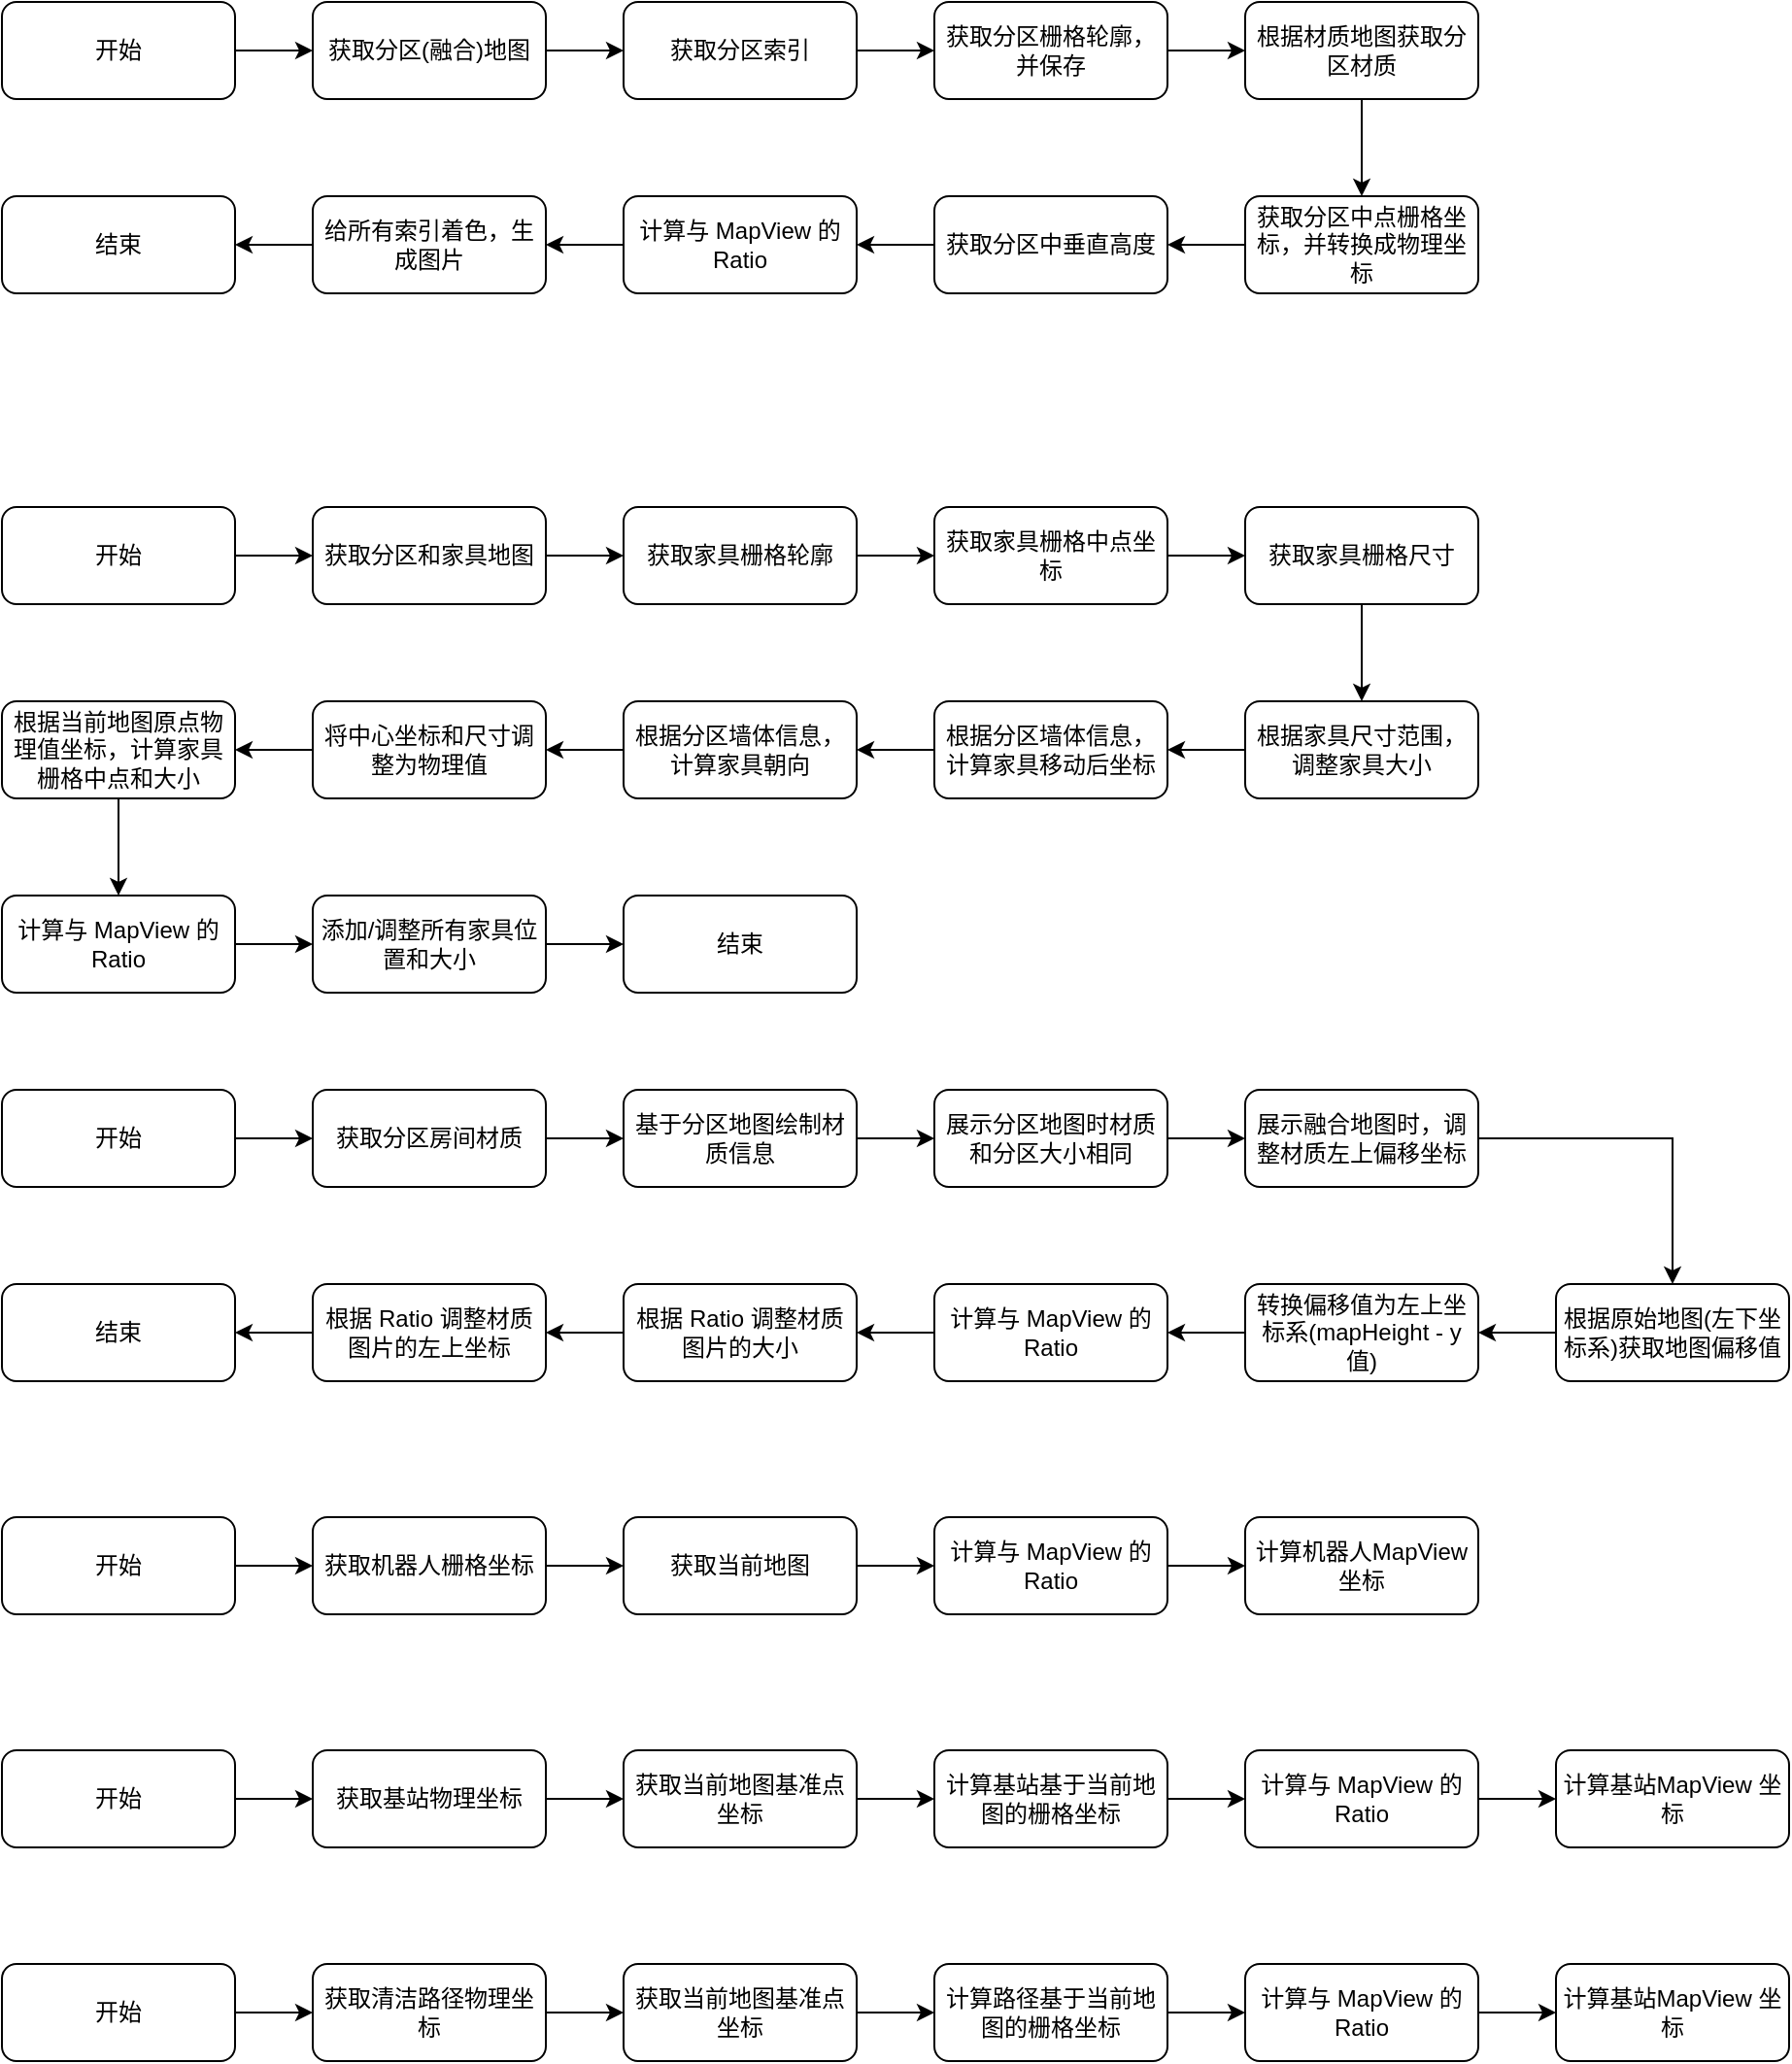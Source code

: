 <mxfile version="21.0.6" type="github">
  <diagram name="第 1 页" id="EZ3omXRqI6BgTh0jrViY">
    <mxGraphModel dx="1434" dy="827" grid="1" gridSize="10" guides="1" tooltips="1" connect="1" arrows="1" fold="1" page="1" pageScale="1" pageWidth="1100" pageHeight="850" math="0" shadow="0">
      <root>
        <mxCell id="0" />
        <mxCell id="1" parent="0" />
        <mxCell id="BJKhWO87G6aF2TpkqISf-27" style="edgeStyle=orthogonalEdgeStyle;rounded=0;orthogonalLoop=1;jettySize=auto;html=1;exitX=1;exitY=0.5;exitDx=0;exitDy=0;" edge="1" parent="1" source="BJKhWO87G6aF2TpkqISf-1" target="BJKhWO87G6aF2TpkqISf-2">
          <mxGeometry relative="1" as="geometry" />
        </mxCell>
        <mxCell id="BJKhWO87G6aF2TpkqISf-1" value="开始" style="rounded=1;whiteSpace=wrap;html=1;" vertex="1" parent="1">
          <mxGeometry x="40" y="60" width="120" height="50" as="geometry" />
        </mxCell>
        <mxCell id="BJKhWO87G6aF2TpkqISf-18" style="edgeStyle=orthogonalEdgeStyle;rounded=0;orthogonalLoop=1;jettySize=auto;html=1;exitX=1;exitY=0.5;exitDx=0;exitDy=0;" edge="1" parent="1" source="BJKhWO87G6aF2TpkqISf-2" target="BJKhWO87G6aF2TpkqISf-17">
          <mxGeometry relative="1" as="geometry" />
        </mxCell>
        <mxCell id="BJKhWO87G6aF2TpkqISf-2" value="获取分区(融合)地图" style="rounded=1;whiteSpace=wrap;html=1;" vertex="1" parent="1">
          <mxGeometry x="200" y="60" width="120" height="50" as="geometry" />
        </mxCell>
        <mxCell id="BJKhWO87G6aF2TpkqISf-34" style="edgeStyle=orthogonalEdgeStyle;rounded=0;orthogonalLoop=1;jettySize=auto;html=1;exitX=1;exitY=0.5;exitDx=0;exitDy=0;" edge="1" parent="1" source="BJKhWO87G6aF2TpkqISf-17" target="BJKhWO87G6aF2TpkqISf-19">
          <mxGeometry relative="1" as="geometry" />
        </mxCell>
        <mxCell id="BJKhWO87G6aF2TpkqISf-17" value="获取分区索引" style="rounded=1;whiteSpace=wrap;html=1;" vertex="1" parent="1">
          <mxGeometry x="360" y="60" width="120" height="50" as="geometry" />
        </mxCell>
        <mxCell id="BJKhWO87G6aF2TpkqISf-35" style="edgeStyle=orthogonalEdgeStyle;rounded=0;orthogonalLoop=1;jettySize=auto;html=1;exitX=1;exitY=0.5;exitDx=0;exitDy=0;" edge="1" parent="1" source="BJKhWO87G6aF2TpkqISf-19" target="BJKhWO87G6aF2TpkqISf-21">
          <mxGeometry relative="1" as="geometry" />
        </mxCell>
        <mxCell id="BJKhWO87G6aF2TpkqISf-19" value="获取分区栅格轮廓，并保存" style="rounded=1;whiteSpace=wrap;html=1;" vertex="1" parent="1">
          <mxGeometry x="520" y="60" width="120" height="50" as="geometry" />
        </mxCell>
        <mxCell id="BJKhWO87G6aF2TpkqISf-36" style="edgeStyle=orthogonalEdgeStyle;rounded=0;orthogonalLoop=1;jettySize=auto;html=1;exitX=0.5;exitY=1;exitDx=0;exitDy=0;entryX=0.5;entryY=0;entryDx=0;entryDy=0;" edge="1" parent="1" source="BJKhWO87G6aF2TpkqISf-21" target="BJKhWO87G6aF2TpkqISf-23">
          <mxGeometry relative="1" as="geometry" />
        </mxCell>
        <mxCell id="BJKhWO87G6aF2TpkqISf-21" value="根据材质地图获取分区材质" style="rounded=1;whiteSpace=wrap;html=1;" vertex="1" parent="1">
          <mxGeometry x="680" y="60" width="120" height="50" as="geometry" />
        </mxCell>
        <mxCell id="BJKhWO87G6aF2TpkqISf-37" style="edgeStyle=orthogonalEdgeStyle;rounded=0;orthogonalLoop=1;jettySize=auto;html=1;exitX=0;exitY=0.5;exitDx=0;exitDy=0;entryX=1;entryY=0.5;entryDx=0;entryDy=0;" edge="1" parent="1" source="BJKhWO87G6aF2TpkqISf-23" target="BJKhWO87G6aF2TpkqISf-24">
          <mxGeometry relative="1" as="geometry" />
        </mxCell>
        <mxCell id="BJKhWO87G6aF2TpkqISf-23" value="获取分区中点栅格坐标，并转换成物理坐标" style="rounded=1;whiteSpace=wrap;html=1;" vertex="1" parent="1">
          <mxGeometry x="680" y="160" width="120" height="50" as="geometry" />
        </mxCell>
        <mxCell id="BJKhWO87G6aF2TpkqISf-38" style="edgeStyle=orthogonalEdgeStyle;rounded=0;orthogonalLoop=1;jettySize=auto;html=1;exitX=0;exitY=0.5;exitDx=0;exitDy=0;entryX=1;entryY=0.5;entryDx=0;entryDy=0;" edge="1" parent="1" source="BJKhWO87G6aF2TpkqISf-24" target="BJKhWO87G6aF2TpkqISf-31">
          <mxGeometry relative="1" as="geometry" />
        </mxCell>
        <mxCell id="BJKhWO87G6aF2TpkqISf-24" value="获取分区中垂直高度" style="rounded=1;whiteSpace=wrap;html=1;" vertex="1" parent="1">
          <mxGeometry x="520" y="160" width="120" height="50" as="geometry" />
        </mxCell>
        <mxCell id="BJKhWO87G6aF2TpkqISf-30" value="结束" style="rounded=1;whiteSpace=wrap;html=1;" vertex="1" parent="1">
          <mxGeometry x="40" y="160" width="120" height="50" as="geometry" />
        </mxCell>
        <mxCell id="BJKhWO87G6aF2TpkqISf-39" style="edgeStyle=orthogonalEdgeStyle;rounded=0;orthogonalLoop=1;jettySize=auto;html=1;exitX=0;exitY=0.5;exitDx=0;exitDy=0;entryX=1;entryY=0.5;entryDx=0;entryDy=0;" edge="1" parent="1" source="BJKhWO87G6aF2TpkqISf-31" target="BJKhWO87G6aF2TpkqISf-32">
          <mxGeometry relative="1" as="geometry" />
        </mxCell>
        <mxCell id="BJKhWO87G6aF2TpkqISf-31" value="计算与 MapView 的 Ratio" style="rounded=1;whiteSpace=wrap;html=1;" vertex="1" parent="1">
          <mxGeometry x="360" y="160" width="120" height="50" as="geometry" />
        </mxCell>
        <mxCell id="BJKhWO87G6aF2TpkqISf-40" style="edgeStyle=orthogonalEdgeStyle;rounded=0;orthogonalLoop=1;jettySize=auto;html=1;exitX=0;exitY=0.5;exitDx=0;exitDy=0;entryX=1;entryY=0.5;entryDx=0;entryDy=0;" edge="1" parent="1" source="BJKhWO87G6aF2TpkqISf-32" target="BJKhWO87G6aF2TpkqISf-30">
          <mxGeometry relative="1" as="geometry" />
        </mxCell>
        <mxCell id="BJKhWO87G6aF2TpkqISf-32" value="给所有索引着色，生成图片" style="rounded=1;whiteSpace=wrap;html=1;" vertex="1" parent="1">
          <mxGeometry x="200" y="160" width="120" height="50" as="geometry" />
        </mxCell>
        <mxCell id="BJKhWO87G6aF2TpkqISf-41" style="edgeStyle=orthogonalEdgeStyle;rounded=0;orthogonalLoop=1;jettySize=auto;html=1;exitX=1;exitY=0.5;exitDx=0;exitDy=0;" edge="1" parent="1" source="BJKhWO87G6aF2TpkqISf-42" target="BJKhWO87G6aF2TpkqISf-44">
          <mxGeometry relative="1" as="geometry" />
        </mxCell>
        <mxCell id="BJKhWO87G6aF2TpkqISf-42" value="开始" style="rounded=1;whiteSpace=wrap;html=1;" vertex="1" parent="1">
          <mxGeometry x="40" y="320" width="120" height="50" as="geometry" />
        </mxCell>
        <mxCell id="BJKhWO87G6aF2TpkqISf-43" style="edgeStyle=orthogonalEdgeStyle;rounded=0;orthogonalLoop=1;jettySize=auto;html=1;exitX=1;exitY=0.5;exitDx=0;exitDy=0;" edge="1" parent="1" source="BJKhWO87G6aF2TpkqISf-44" target="BJKhWO87G6aF2TpkqISf-46">
          <mxGeometry relative="1" as="geometry" />
        </mxCell>
        <mxCell id="BJKhWO87G6aF2TpkqISf-44" value="获取分区和家具地图" style="rounded=1;whiteSpace=wrap;html=1;" vertex="1" parent="1">
          <mxGeometry x="200" y="320" width="120" height="50" as="geometry" />
        </mxCell>
        <mxCell id="BJKhWO87G6aF2TpkqISf-45" style="edgeStyle=orthogonalEdgeStyle;rounded=0;orthogonalLoop=1;jettySize=auto;html=1;exitX=1;exitY=0.5;exitDx=0;exitDy=0;" edge="1" parent="1" source="BJKhWO87G6aF2TpkqISf-46" target="BJKhWO87G6aF2TpkqISf-48">
          <mxGeometry relative="1" as="geometry" />
        </mxCell>
        <mxCell id="BJKhWO87G6aF2TpkqISf-46" value="获取家具栅格轮廓" style="rounded=1;whiteSpace=wrap;html=1;" vertex="1" parent="1">
          <mxGeometry x="360" y="320" width="120" height="50" as="geometry" />
        </mxCell>
        <mxCell id="BJKhWO87G6aF2TpkqISf-47" style="edgeStyle=orthogonalEdgeStyle;rounded=0;orthogonalLoop=1;jettySize=auto;html=1;exitX=1;exitY=0.5;exitDx=0;exitDy=0;" edge="1" parent="1" source="BJKhWO87G6aF2TpkqISf-48" target="BJKhWO87G6aF2TpkqISf-50">
          <mxGeometry relative="1" as="geometry" />
        </mxCell>
        <mxCell id="BJKhWO87G6aF2TpkqISf-48" value="获取家具栅格中点坐标" style="rounded=1;whiteSpace=wrap;html=1;" vertex="1" parent="1">
          <mxGeometry x="520" y="320" width="120" height="50" as="geometry" />
        </mxCell>
        <mxCell id="BJKhWO87G6aF2TpkqISf-49" style="edgeStyle=orthogonalEdgeStyle;rounded=0;orthogonalLoop=1;jettySize=auto;html=1;exitX=0.5;exitY=1;exitDx=0;exitDy=0;entryX=0.5;entryY=0;entryDx=0;entryDy=0;" edge="1" parent="1" source="BJKhWO87G6aF2TpkqISf-50" target="BJKhWO87G6aF2TpkqISf-52">
          <mxGeometry relative="1" as="geometry" />
        </mxCell>
        <mxCell id="BJKhWO87G6aF2TpkqISf-50" value="获取家具栅格尺寸" style="rounded=1;whiteSpace=wrap;html=1;" vertex="1" parent="1">
          <mxGeometry x="680" y="320" width="120" height="50" as="geometry" />
        </mxCell>
        <mxCell id="BJKhWO87G6aF2TpkqISf-51" style="edgeStyle=orthogonalEdgeStyle;rounded=0;orthogonalLoop=1;jettySize=auto;html=1;exitX=0;exitY=0.5;exitDx=0;exitDy=0;entryX=1;entryY=0.5;entryDx=0;entryDy=0;" edge="1" parent="1" source="BJKhWO87G6aF2TpkqISf-52" target="BJKhWO87G6aF2TpkqISf-54">
          <mxGeometry relative="1" as="geometry" />
        </mxCell>
        <mxCell id="BJKhWO87G6aF2TpkqISf-52" value="根据家具尺寸范围，调整家具大小" style="rounded=1;whiteSpace=wrap;html=1;" vertex="1" parent="1">
          <mxGeometry x="680" y="420" width="120" height="50" as="geometry" />
        </mxCell>
        <mxCell id="BJKhWO87G6aF2TpkqISf-53" style="edgeStyle=orthogonalEdgeStyle;rounded=0;orthogonalLoop=1;jettySize=auto;html=1;exitX=0;exitY=0.5;exitDx=0;exitDy=0;entryX=1;entryY=0.5;entryDx=0;entryDy=0;" edge="1" parent="1" source="BJKhWO87G6aF2TpkqISf-54" target="BJKhWO87G6aF2TpkqISf-57">
          <mxGeometry relative="1" as="geometry" />
        </mxCell>
        <mxCell id="BJKhWO87G6aF2TpkqISf-54" value="根据分区墙体信息，计算家具移动后坐标" style="rounded=1;whiteSpace=wrap;html=1;" vertex="1" parent="1">
          <mxGeometry x="520" y="420" width="120" height="50" as="geometry" />
        </mxCell>
        <mxCell id="BJKhWO87G6aF2TpkqISf-61" style="edgeStyle=orthogonalEdgeStyle;rounded=0;orthogonalLoop=1;jettySize=auto;html=1;exitX=0.5;exitY=1;exitDx=0;exitDy=0;entryX=0.5;entryY=0;entryDx=0;entryDy=0;" edge="1" parent="1" source="BJKhWO87G6aF2TpkqISf-55" target="BJKhWO87G6aF2TpkqISf-60">
          <mxGeometry relative="1" as="geometry" />
        </mxCell>
        <mxCell id="BJKhWO87G6aF2TpkqISf-55" value="根据当前地图原点物理值坐标，计算家具栅格中点和大小" style="rounded=1;whiteSpace=wrap;html=1;" vertex="1" parent="1">
          <mxGeometry x="40" y="420" width="120" height="50" as="geometry" />
        </mxCell>
        <mxCell id="BJKhWO87G6aF2TpkqISf-56" style="edgeStyle=orthogonalEdgeStyle;rounded=0;orthogonalLoop=1;jettySize=auto;html=1;exitX=0;exitY=0.5;exitDx=0;exitDy=0;entryX=1;entryY=0.5;entryDx=0;entryDy=0;" edge="1" parent="1" source="BJKhWO87G6aF2TpkqISf-57" target="BJKhWO87G6aF2TpkqISf-59">
          <mxGeometry relative="1" as="geometry" />
        </mxCell>
        <mxCell id="BJKhWO87G6aF2TpkqISf-57" value="根据分区墙体信息，计算家具朝向" style="rounded=1;whiteSpace=wrap;html=1;" vertex="1" parent="1">
          <mxGeometry x="360" y="420" width="120" height="50" as="geometry" />
        </mxCell>
        <mxCell id="BJKhWO87G6aF2TpkqISf-58" style="edgeStyle=orthogonalEdgeStyle;rounded=0;orthogonalLoop=1;jettySize=auto;html=1;exitX=0;exitY=0.5;exitDx=0;exitDy=0;entryX=1;entryY=0.5;entryDx=0;entryDy=0;" edge="1" parent="1" source="BJKhWO87G6aF2TpkqISf-59" target="BJKhWO87G6aF2TpkqISf-55">
          <mxGeometry relative="1" as="geometry" />
        </mxCell>
        <mxCell id="BJKhWO87G6aF2TpkqISf-59" value="将中心坐标和尺寸调整为物理值" style="rounded=1;whiteSpace=wrap;html=1;" vertex="1" parent="1">
          <mxGeometry x="200" y="420" width="120" height="50" as="geometry" />
        </mxCell>
        <mxCell id="BJKhWO87G6aF2TpkqISf-63" style="edgeStyle=orthogonalEdgeStyle;rounded=0;orthogonalLoop=1;jettySize=auto;html=1;exitX=1;exitY=0.5;exitDx=0;exitDy=0;" edge="1" parent="1" source="BJKhWO87G6aF2TpkqISf-60" target="BJKhWO87G6aF2TpkqISf-62">
          <mxGeometry relative="1" as="geometry" />
        </mxCell>
        <mxCell id="BJKhWO87G6aF2TpkqISf-60" value="计算与 MapView 的 Ratio" style="rounded=1;whiteSpace=wrap;html=1;" vertex="1" parent="1">
          <mxGeometry x="40" y="520" width="120" height="50" as="geometry" />
        </mxCell>
        <mxCell id="BJKhWO87G6aF2TpkqISf-65" style="edgeStyle=orthogonalEdgeStyle;rounded=0;orthogonalLoop=1;jettySize=auto;html=1;exitX=1;exitY=0.5;exitDx=0;exitDy=0;entryX=0;entryY=0.5;entryDx=0;entryDy=0;" edge="1" parent="1" source="BJKhWO87G6aF2TpkqISf-62" target="BJKhWO87G6aF2TpkqISf-64">
          <mxGeometry relative="1" as="geometry" />
        </mxCell>
        <mxCell id="BJKhWO87G6aF2TpkqISf-62" value="添加/调整所有家具位置和大小" style="rounded=1;whiteSpace=wrap;html=1;" vertex="1" parent="1">
          <mxGeometry x="200" y="520" width="120" height="50" as="geometry" />
        </mxCell>
        <mxCell id="BJKhWO87G6aF2TpkqISf-64" value="结束" style="rounded=1;whiteSpace=wrap;html=1;" vertex="1" parent="1">
          <mxGeometry x="360" y="520" width="120" height="50" as="geometry" />
        </mxCell>
        <mxCell id="BJKhWO87G6aF2TpkqISf-66" style="edgeStyle=orthogonalEdgeStyle;rounded=0;orthogonalLoop=1;jettySize=auto;html=1;exitX=1;exitY=0.5;exitDx=0;exitDy=0;" edge="1" parent="1" source="BJKhWO87G6aF2TpkqISf-67" target="BJKhWO87G6aF2TpkqISf-69">
          <mxGeometry relative="1" as="geometry" />
        </mxCell>
        <mxCell id="BJKhWO87G6aF2TpkqISf-67" value="开始" style="rounded=1;whiteSpace=wrap;html=1;" vertex="1" parent="1">
          <mxGeometry x="40" y="620" width="120" height="50" as="geometry" />
        </mxCell>
        <mxCell id="BJKhWO87G6aF2TpkqISf-68" style="edgeStyle=orthogonalEdgeStyle;rounded=0;orthogonalLoop=1;jettySize=auto;html=1;exitX=1;exitY=0.5;exitDx=0;exitDy=0;" edge="1" parent="1" source="BJKhWO87G6aF2TpkqISf-69" target="BJKhWO87G6aF2TpkqISf-71">
          <mxGeometry relative="1" as="geometry" />
        </mxCell>
        <mxCell id="BJKhWO87G6aF2TpkqISf-69" value="获取分区房间材质" style="rounded=1;whiteSpace=wrap;html=1;" vertex="1" parent="1">
          <mxGeometry x="200" y="620" width="120" height="50" as="geometry" />
        </mxCell>
        <mxCell id="BJKhWO87G6aF2TpkqISf-70" style="edgeStyle=orthogonalEdgeStyle;rounded=0;orthogonalLoop=1;jettySize=auto;html=1;exitX=1;exitY=0.5;exitDx=0;exitDy=0;" edge="1" parent="1" source="BJKhWO87G6aF2TpkqISf-71" target="BJKhWO87G6aF2TpkqISf-73">
          <mxGeometry relative="1" as="geometry" />
        </mxCell>
        <mxCell id="BJKhWO87G6aF2TpkqISf-71" value="基于分区地图绘制材质信息" style="rounded=1;whiteSpace=wrap;html=1;" vertex="1" parent="1">
          <mxGeometry x="360" y="620" width="120" height="50" as="geometry" />
        </mxCell>
        <mxCell id="BJKhWO87G6aF2TpkqISf-72" style="edgeStyle=orthogonalEdgeStyle;rounded=0;orthogonalLoop=1;jettySize=auto;html=1;exitX=1;exitY=0.5;exitDx=0;exitDy=0;" edge="1" parent="1" source="BJKhWO87G6aF2TpkqISf-73" target="BJKhWO87G6aF2TpkqISf-75">
          <mxGeometry relative="1" as="geometry" />
        </mxCell>
        <mxCell id="BJKhWO87G6aF2TpkqISf-73" value="展示分区地图时材质和分区大小相同" style="rounded=1;whiteSpace=wrap;html=1;" vertex="1" parent="1">
          <mxGeometry x="520" y="620" width="120" height="50" as="geometry" />
        </mxCell>
        <mxCell id="BJKhWO87G6aF2TpkqISf-93" style="edgeStyle=orthogonalEdgeStyle;rounded=0;orthogonalLoop=1;jettySize=auto;html=1;exitX=1;exitY=0.5;exitDx=0;exitDy=0;entryX=0.5;entryY=0;entryDx=0;entryDy=0;" edge="1" parent="1" source="BJKhWO87G6aF2TpkqISf-75" target="BJKhWO87G6aF2TpkqISf-77">
          <mxGeometry relative="1" as="geometry" />
        </mxCell>
        <mxCell id="BJKhWO87G6aF2TpkqISf-75" value="展示融合地图时，调整材质左上偏移坐标" style="rounded=1;whiteSpace=wrap;html=1;" vertex="1" parent="1">
          <mxGeometry x="680" y="620" width="120" height="50" as="geometry" />
        </mxCell>
        <mxCell id="BJKhWO87G6aF2TpkqISf-76" style="edgeStyle=orthogonalEdgeStyle;rounded=0;orthogonalLoop=1;jettySize=auto;html=1;exitX=0;exitY=0.5;exitDx=0;exitDy=0;entryX=1;entryY=0.5;entryDx=0;entryDy=0;" edge="1" parent="1" source="BJKhWO87G6aF2TpkqISf-77" target="BJKhWO87G6aF2TpkqISf-79">
          <mxGeometry relative="1" as="geometry" />
        </mxCell>
        <mxCell id="BJKhWO87G6aF2TpkqISf-77" value="根据原始地图(左下坐标系)获取地图偏移值" style="rounded=1;whiteSpace=wrap;html=1;" vertex="1" parent="1">
          <mxGeometry x="840" y="720" width="120" height="50" as="geometry" />
        </mxCell>
        <mxCell id="BJKhWO87G6aF2TpkqISf-78" style="edgeStyle=orthogonalEdgeStyle;rounded=0;orthogonalLoop=1;jettySize=auto;html=1;exitX=0;exitY=0.5;exitDx=0;exitDy=0;entryX=1;entryY=0.5;entryDx=0;entryDy=0;" edge="1" parent="1" source="BJKhWO87G6aF2TpkqISf-79" target="BJKhWO87G6aF2TpkqISf-83">
          <mxGeometry relative="1" as="geometry" />
        </mxCell>
        <mxCell id="BJKhWO87G6aF2TpkqISf-79" value="转换偏移值为左上坐标系(mapHeight - y 值)" style="rounded=1;whiteSpace=wrap;html=1;" vertex="1" parent="1">
          <mxGeometry x="680" y="720" width="120" height="50" as="geometry" />
        </mxCell>
        <mxCell id="BJKhWO87G6aF2TpkqISf-92" style="edgeStyle=orthogonalEdgeStyle;rounded=0;orthogonalLoop=1;jettySize=auto;html=1;exitX=0;exitY=0.5;exitDx=0;exitDy=0;entryX=1;entryY=0.5;entryDx=0;entryDy=0;" edge="1" parent="1" source="BJKhWO87G6aF2TpkqISf-81" target="BJKhWO87G6aF2TpkqISf-91">
          <mxGeometry relative="1" as="geometry" />
        </mxCell>
        <mxCell id="BJKhWO87G6aF2TpkqISf-81" value="根据 Ratio 调整材质图片的左上坐标" style="rounded=1;whiteSpace=wrap;html=1;" vertex="1" parent="1">
          <mxGeometry x="200" y="720" width="120" height="50" as="geometry" />
        </mxCell>
        <mxCell id="BJKhWO87G6aF2TpkqISf-82" style="edgeStyle=orthogonalEdgeStyle;rounded=0;orthogonalLoop=1;jettySize=auto;html=1;exitX=0;exitY=0.5;exitDx=0;exitDy=0;entryX=1;entryY=0.5;entryDx=0;entryDy=0;" edge="1" parent="1" source="BJKhWO87G6aF2TpkqISf-83" target="BJKhWO87G6aF2TpkqISf-85">
          <mxGeometry relative="1" as="geometry" />
        </mxCell>
        <mxCell id="BJKhWO87G6aF2TpkqISf-83" value="计算与 MapView 的 Ratio" style="rounded=1;whiteSpace=wrap;html=1;" vertex="1" parent="1">
          <mxGeometry x="520" y="720" width="120" height="50" as="geometry" />
        </mxCell>
        <mxCell id="BJKhWO87G6aF2TpkqISf-84" style="edgeStyle=orthogonalEdgeStyle;rounded=0;orthogonalLoop=1;jettySize=auto;html=1;exitX=0;exitY=0.5;exitDx=0;exitDy=0;entryX=1;entryY=0.5;entryDx=0;entryDy=0;" edge="1" parent="1" source="BJKhWO87G6aF2TpkqISf-85" target="BJKhWO87G6aF2TpkqISf-81">
          <mxGeometry relative="1" as="geometry" />
        </mxCell>
        <mxCell id="BJKhWO87G6aF2TpkqISf-85" value="根据 Ratio 调整材质图片的大小" style="rounded=1;whiteSpace=wrap;html=1;" vertex="1" parent="1">
          <mxGeometry x="360" y="720" width="120" height="50" as="geometry" />
        </mxCell>
        <mxCell id="BJKhWO87G6aF2TpkqISf-91" value="结束" style="rounded=1;whiteSpace=wrap;html=1;" vertex="1" parent="1">
          <mxGeometry x="40" y="720" width="120" height="50" as="geometry" />
        </mxCell>
        <mxCell id="BJKhWO87G6aF2TpkqISf-94" style="edgeStyle=orthogonalEdgeStyle;rounded=0;orthogonalLoop=1;jettySize=auto;html=1;exitX=1;exitY=0.5;exitDx=0;exitDy=0;" edge="1" parent="1" source="BJKhWO87G6aF2TpkqISf-95" target="BJKhWO87G6aF2TpkqISf-97">
          <mxGeometry relative="1" as="geometry" />
        </mxCell>
        <mxCell id="BJKhWO87G6aF2TpkqISf-95" value="开始" style="rounded=1;whiteSpace=wrap;html=1;" vertex="1" parent="1">
          <mxGeometry x="40" y="840" width="120" height="50" as="geometry" />
        </mxCell>
        <mxCell id="BJKhWO87G6aF2TpkqISf-96" style="edgeStyle=orthogonalEdgeStyle;rounded=0;orthogonalLoop=1;jettySize=auto;html=1;exitX=1;exitY=0.5;exitDx=0;exitDy=0;" edge="1" parent="1" source="BJKhWO87G6aF2TpkqISf-97" target="BJKhWO87G6aF2TpkqISf-99">
          <mxGeometry relative="1" as="geometry" />
        </mxCell>
        <mxCell id="BJKhWO87G6aF2TpkqISf-97" value="获取机器人栅格坐标" style="rounded=1;whiteSpace=wrap;html=1;" vertex="1" parent="1">
          <mxGeometry x="200" y="840" width="120" height="50" as="geometry" />
        </mxCell>
        <mxCell id="BJKhWO87G6aF2TpkqISf-98" style="edgeStyle=orthogonalEdgeStyle;rounded=0;orthogonalLoop=1;jettySize=auto;html=1;exitX=1;exitY=0.5;exitDx=0;exitDy=0;" edge="1" parent="1" source="BJKhWO87G6aF2TpkqISf-99" target="BJKhWO87G6aF2TpkqISf-101">
          <mxGeometry relative="1" as="geometry" />
        </mxCell>
        <mxCell id="BJKhWO87G6aF2TpkqISf-99" value="获取当前地图" style="rounded=1;whiteSpace=wrap;html=1;" vertex="1" parent="1">
          <mxGeometry x="360" y="840" width="120" height="50" as="geometry" />
        </mxCell>
        <mxCell id="BJKhWO87G6aF2TpkqISf-100" style="edgeStyle=orthogonalEdgeStyle;rounded=0;orthogonalLoop=1;jettySize=auto;html=1;exitX=1;exitY=0.5;exitDx=0;exitDy=0;" edge="1" parent="1" source="BJKhWO87G6aF2TpkqISf-101" target="BJKhWO87G6aF2TpkqISf-103">
          <mxGeometry relative="1" as="geometry" />
        </mxCell>
        <mxCell id="BJKhWO87G6aF2TpkqISf-101" value="计算与 MapView 的 Ratio" style="rounded=1;whiteSpace=wrap;html=1;" vertex="1" parent="1">
          <mxGeometry x="520" y="840" width="120" height="50" as="geometry" />
        </mxCell>
        <mxCell id="BJKhWO87G6aF2TpkqISf-103" value="计算机器人MapView 坐标" style="rounded=1;whiteSpace=wrap;html=1;" vertex="1" parent="1">
          <mxGeometry x="680" y="840" width="120" height="50" as="geometry" />
        </mxCell>
        <mxCell id="BJKhWO87G6aF2TpkqISf-116" style="edgeStyle=orthogonalEdgeStyle;rounded=0;orthogonalLoop=1;jettySize=auto;html=1;exitX=1;exitY=0.5;exitDx=0;exitDy=0;" edge="1" parent="1" source="BJKhWO87G6aF2TpkqISf-117" target="BJKhWO87G6aF2TpkqISf-119">
          <mxGeometry relative="1" as="geometry" />
        </mxCell>
        <mxCell id="BJKhWO87G6aF2TpkqISf-117" value="开始" style="rounded=1;whiteSpace=wrap;html=1;" vertex="1" parent="1">
          <mxGeometry x="40" y="960" width="120" height="50" as="geometry" />
        </mxCell>
        <mxCell id="BJKhWO87G6aF2TpkqISf-118" style="edgeStyle=orthogonalEdgeStyle;rounded=0;orthogonalLoop=1;jettySize=auto;html=1;exitX=1;exitY=0.5;exitDx=0;exitDy=0;" edge="1" parent="1" source="BJKhWO87G6aF2TpkqISf-119" target="BJKhWO87G6aF2TpkqISf-121">
          <mxGeometry relative="1" as="geometry" />
        </mxCell>
        <mxCell id="BJKhWO87G6aF2TpkqISf-119" value="获取基站物理坐标" style="rounded=1;whiteSpace=wrap;html=1;" vertex="1" parent="1">
          <mxGeometry x="200" y="960" width="120" height="50" as="geometry" />
        </mxCell>
        <mxCell id="BJKhWO87G6aF2TpkqISf-120" style="edgeStyle=orthogonalEdgeStyle;rounded=0;orthogonalLoop=1;jettySize=auto;html=1;exitX=1;exitY=0.5;exitDx=0;exitDy=0;" edge="1" parent="1" source="BJKhWO87G6aF2TpkqISf-121" target="BJKhWO87G6aF2TpkqISf-123">
          <mxGeometry relative="1" as="geometry" />
        </mxCell>
        <mxCell id="BJKhWO87G6aF2TpkqISf-121" value="获取当前地图基准点坐标" style="rounded=1;whiteSpace=wrap;html=1;" vertex="1" parent="1">
          <mxGeometry x="360" y="960" width="120" height="50" as="geometry" />
        </mxCell>
        <mxCell id="BJKhWO87G6aF2TpkqISf-122" style="edgeStyle=orthogonalEdgeStyle;rounded=0;orthogonalLoop=1;jettySize=auto;html=1;exitX=1;exitY=0.5;exitDx=0;exitDy=0;" edge="1" parent="1" source="BJKhWO87G6aF2TpkqISf-123" target="BJKhWO87G6aF2TpkqISf-124">
          <mxGeometry relative="1" as="geometry" />
        </mxCell>
        <mxCell id="BJKhWO87G6aF2TpkqISf-123" value="计算基站基于当前地图的栅格坐标" style="rounded=1;whiteSpace=wrap;html=1;" vertex="1" parent="1">
          <mxGeometry x="520" y="960" width="120" height="50" as="geometry" />
        </mxCell>
        <mxCell id="BJKhWO87G6aF2TpkqISf-126" style="edgeStyle=orthogonalEdgeStyle;rounded=0;orthogonalLoop=1;jettySize=auto;html=1;exitX=1;exitY=0.5;exitDx=0;exitDy=0;" edge="1" parent="1" source="BJKhWO87G6aF2TpkqISf-124" target="BJKhWO87G6aF2TpkqISf-125">
          <mxGeometry relative="1" as="geometry" />
        </mxCell>
        <mxCell id="BJKhWO87G6aF2TpkqISf-124" value="计算与 MapView 的 Ratio" style="rounded=1;whiteSpace=wrap;html=1;" vertex="1" parent="1">
          <mxGeometry x="680" y="960" width="120" height="50" as="geometry" />
        </mxCell>
        <mxCell id="BJKhWO87G6aF2TpkqISf-125" value="计算基站MapView 坐标" style="rounded=1;whiteSpace=wrap;html=1;" vertex="1" parent="1">
          <mxGeometry x="840" y="960" width="120" height="50" as="geometry" />
        </mxCell>
        <mxCell id="BJKhWO87G6aF2TpkqISf-127" style="edgeStyle=orthogonalEdgeStyle;rounded=0;orthogonalLoop=1;jettySize=auto;html=1;exitX=1;exitY=0.5;exitDx=0;exitDy=0;" edge="1" parent="1" source="BJKhWO87G6aF2TpkqISf-128" target="BJKhWO87G6aF2TpkqISf-130">
          <mxGeometry relative="1" as="geometry" />
        </mxCell>
        <mxCell id="BJKhWO87G6aF2TpkqISf-128" value="开始" style="rounded=1;whiteSpace=wrap;html=1;" vertex="1" parent="1">
          <mxGeometry x="40" y="1070" width="120" height="50" as="geometry" />
        </mxCell>
        <mxCell id="BJKhWO87G6aF2TpkqISf-129" style="edgeStyle=orthogonalEdgeStyle;rounded=0;orthogonalLoop=1;jettySize=auto;html=1;exitX=1;exitY=0.5;exitDx=0;exitDy=0;" edge="1" parent="1" source="BJKhWO87G6aF2TpkqISf-130" target="BJKhWO87G6aF2TpkqISf-132">
          <mxGeometry relative="1" as="geometry" />
        </mxCell>
        <mxCell id="BJKhWO87G6aF2TpkqISf-130" value="获取清洁路径物理坐标" style="rounded=1;whiteSpace=wrap;html=1;" vertex="1" parent="1">
          <mxGeometry x="200" y="1070" width="120" height="50" as="geometry" />
        </mxCell>
        <mxCell id="BJKhWO87G6aF2TpkqISf-131" style="edgeStyle=orthogonalEdgeStyle;rounded=0;orthogonalLoop=1;jettySize=auto;html=1;exitX=1;exitY=0.5;exitDx=0;exitDy=0;" edge="1" parent="1" source="BJKhWO87G6aF2TpkqISf-132" target="BJKhWO87G6aF2TpkqISf-134">
          <mxGeometry relative="1" as="geometry" />
        </mxCell>
        <mxCell id="BJKhWO87G6aF2TpkqISf-132" value="获取当前地图基准点坐标" style="rounded=1;whiteSpace=wrap;html=1;" vertex="1" parent="1">
          <mxGeometry x="360" y="1070" width="120" height="50" as="geometry" />
        </mxCell>
        <mxCell id="BJKhWO87G6aF2TpkqISf-133" style="edgeStyle=orthogonalEdgeStyle;rounded=0;orthogonalLoop=1;jettySize=auto;html=1;exitX=1;exitY=0.5;exitDx=0;exitDy=0;" edge="1" parent="1" source="BJKhWO87G6aF2TpkqISf-134" target="BJKhWO87G6aF2TpkqISf-136">
          <mxGeometry relative="1" as="geometry" />
        </mxCell>
        <mxCell id="BJKhWO87G6aF2TpkqISf-134" value="计算路径基于当前地图的栅格坐标" style="rounded=1;whiteSpace=wrap;html=1;" vertex="1" parent="1">
          <mxGeometry x="520" y="1070" width="120" height="50" as="geometry" />
        </mxCell>
        <mxCell id="BJKhWO87G6aF2TpkqISf-149" style="edgeStyle=orthogonalEdgeStyle;rounded=0;orthogonalLoop=1;jettySize=auto;html=1;exitX=1;exitY=0.5;exitDx=0;exitDy=0;entryX=0;entryY=0.5;entryDx=0;entryDy=0;" edge="1" parent="1" source="BJKhWO87G6aF2TpkqISf-136" target="BJKhWO87G6aF2TpkqISf-148">
          <mxGeometry relative="1" as="geometry" />
        </mxCell>
        <mxCell id="BJKhWO87G6aF2TpkqISf-136" value="计算与 MapView 的 Ratio" style="rounded=1;whiteSpace=wrap;html=1;" vertex="1" parent="1">
          <mxGeometry x="680" y="1070" width="120" height="50" as="geometry" />
        </mxCell>
        <mxCell id="BJKhWO87G6aF2TpkqISf-148" value="计算基站MapView 坐标" style="rounded=1;whiteSpace=wrap;html=1;" vertex="1" parent="1">
          <mxGeometry x="840" y="1070" width="120" height="50" as="geometry" />
        </mxCell>
      </root>
    </mxGraphModel>
  </diagram>
</mxfile>
